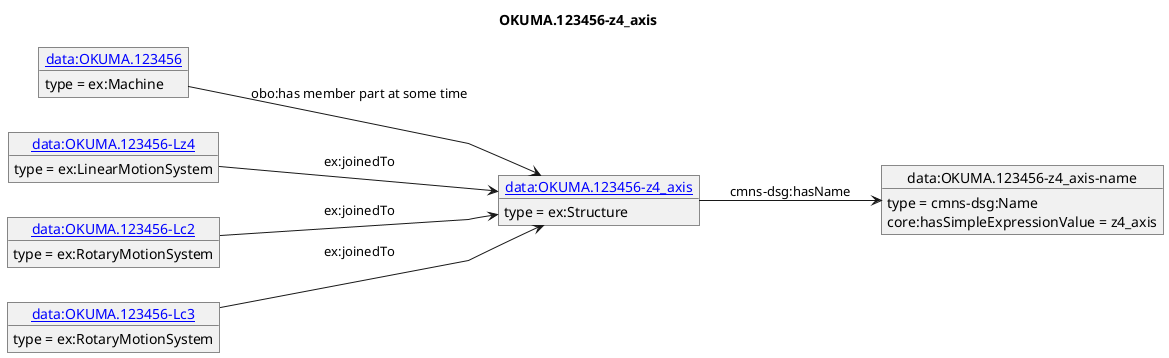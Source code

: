@startuml
skinparam linetype polyline
left to right direction
title OKUMA.123456-z4_axis
object "[[./OKUMA.123456-z4_axis.html data:OKUMA.123456-z4_axis]]" as o1 {
 type = ex:Structure
 }
object "data:OKUMA.123456-z4_axis-name" as o2 {
 type = cmns-dsg:Name
 }
object "[[./OKUMA.123456.html data:OKUMA.123456]]" as o3 {
 type = ex:Machine
 }
object "[[./OKUMA.123456-Lz4.html data:OKUMA.123456-Lz4]]" as o4 {
 type = ex:LinearMotionSystem
 }
object "[[./OKUMA.123456-Lc2.html data:OKUMA.123456-Lc2]]" as o5 {
 type = ex:RotaryMotionSystem
 }
object "[[./OKUMA.123456-Lc3.html data:OKUMA.123456-Lc3]]" as o6 {
 type = ex:RotaryMotionSystem
 }
o1 --> o2 : cmns-dsg:hasName
o2 : core:hasSimpleExpressionValue = z4_axis
o3 --> o1 : obo:has member part at some time
o4 --> o1 : ex:joinedTo
o5 --> o1 : ex:joinedTo
o6 --> o1 : ex:joinedTo
@enduml
